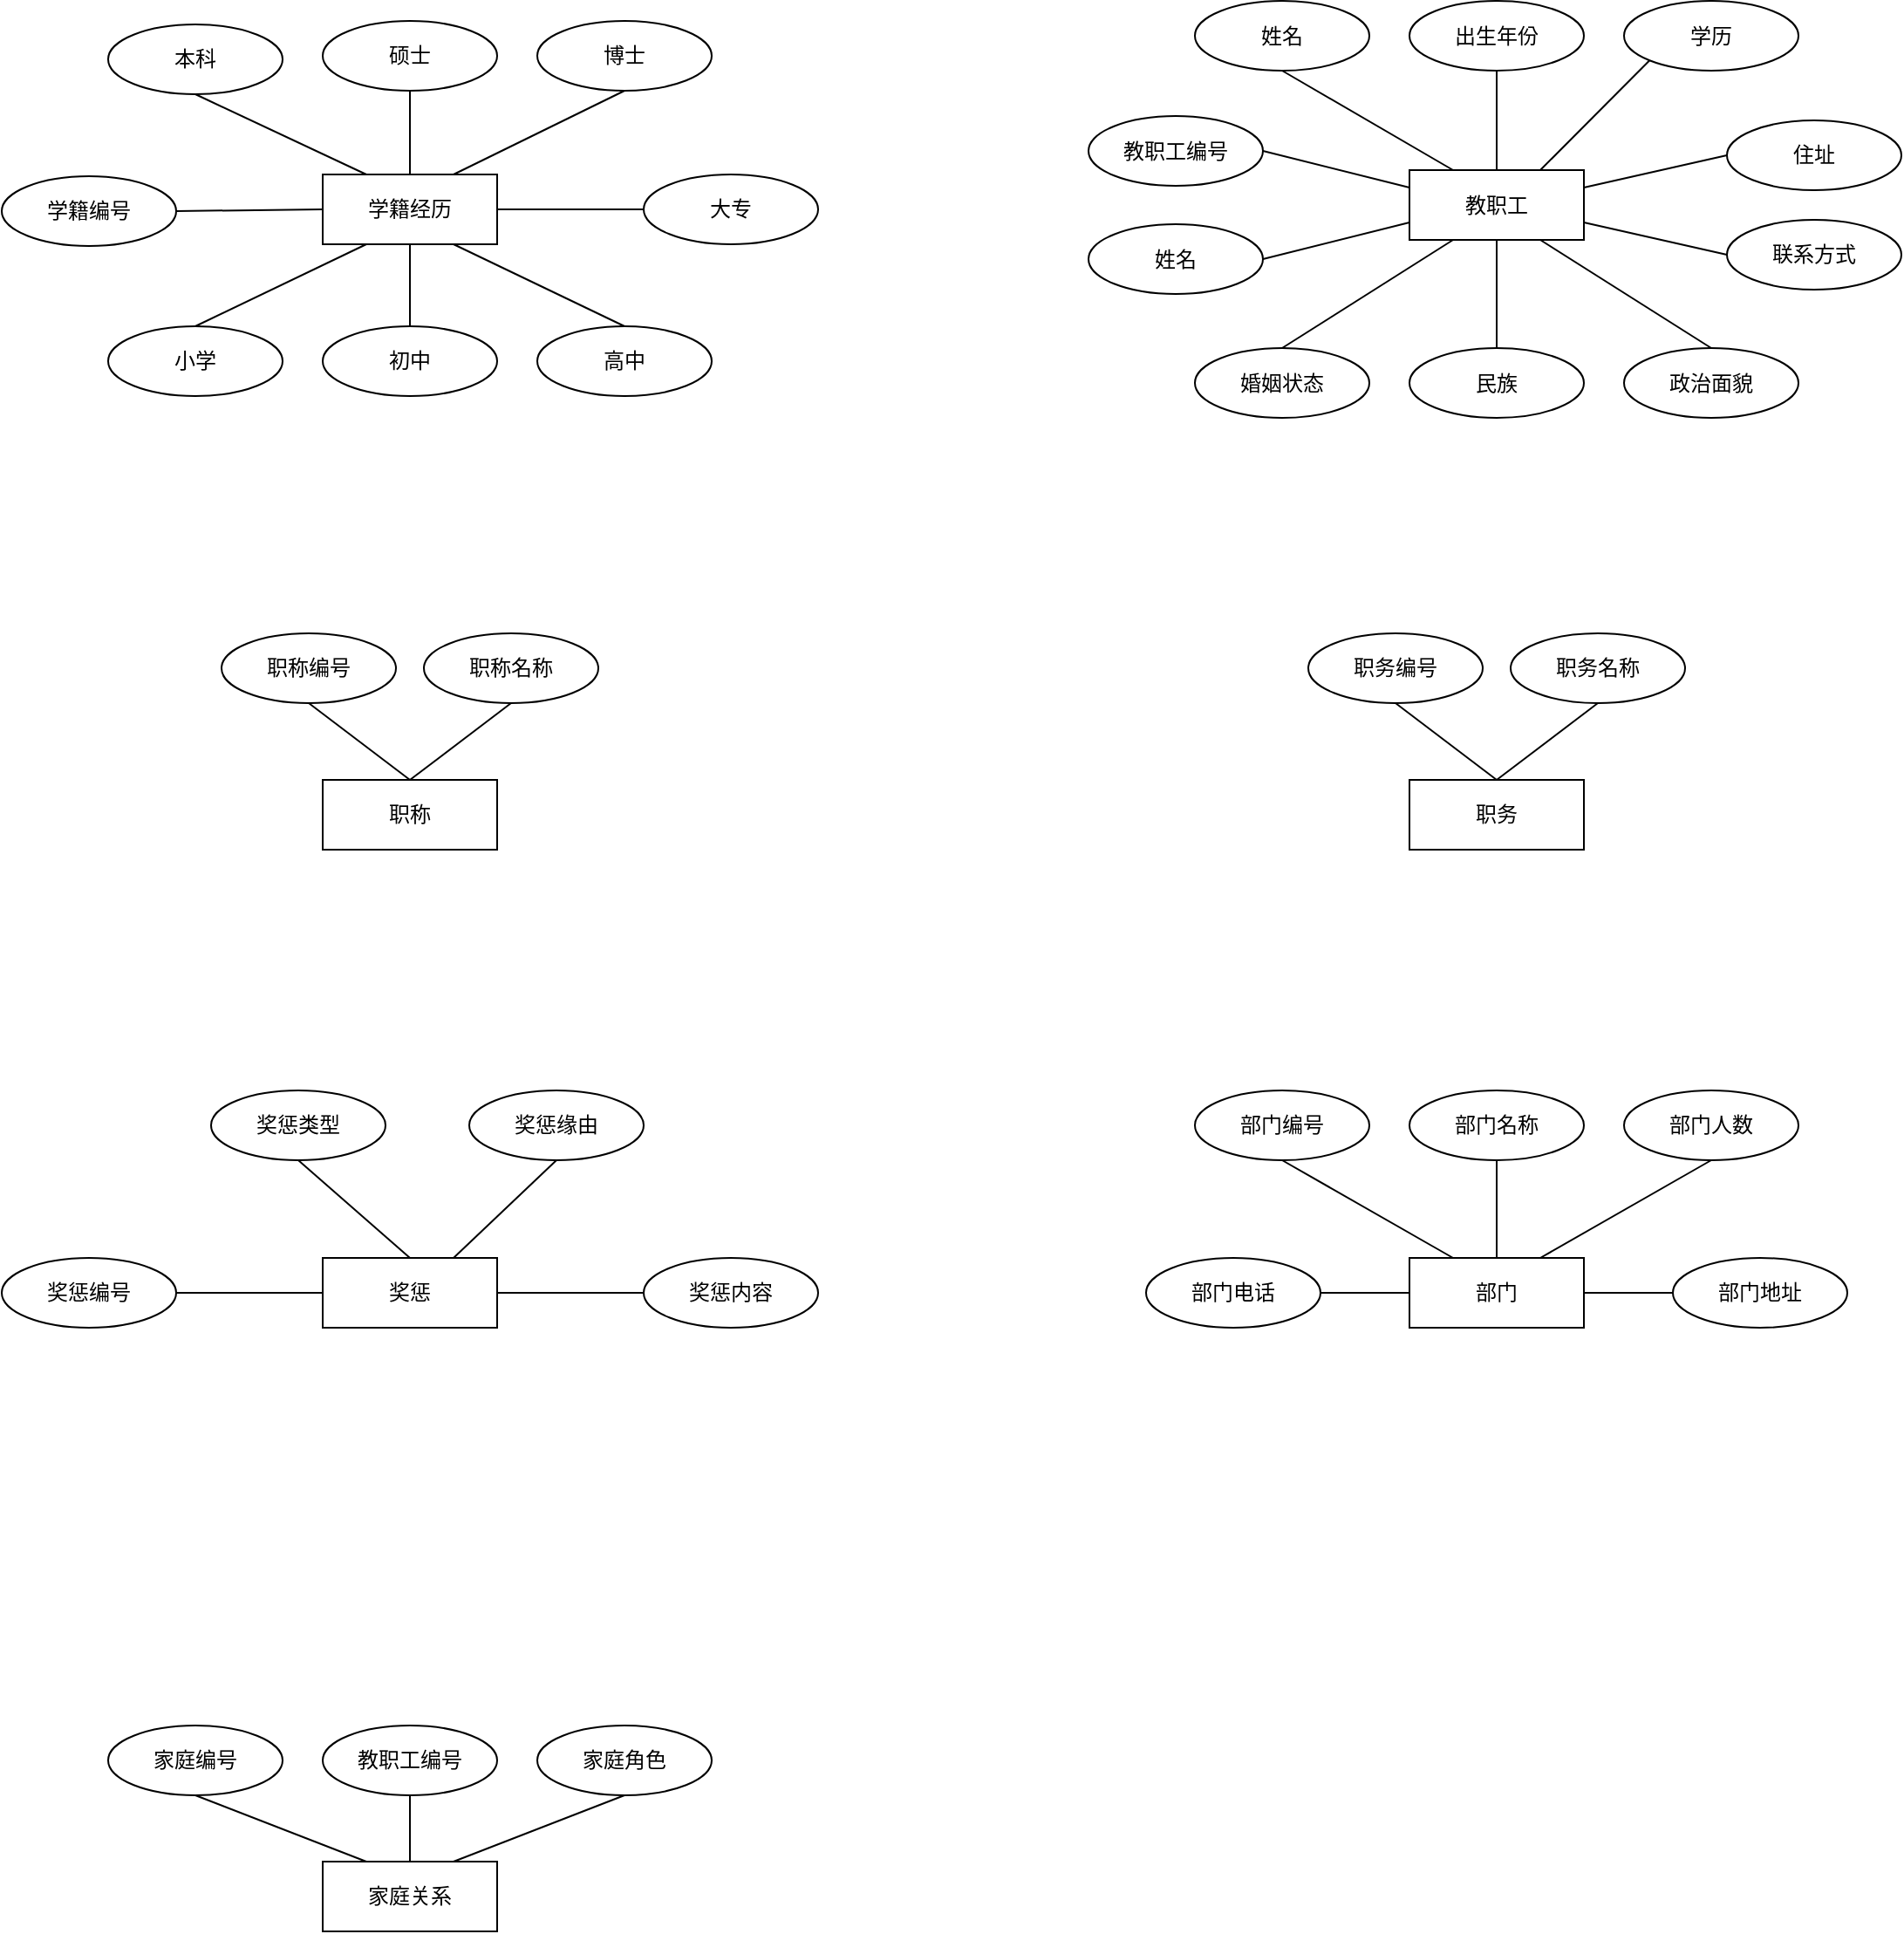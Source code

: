 <mxfile version="21.3.2" type="github" pages="3">
  <diagram name="局部ER图" id="c6545cDlOgG6l57BLXd9">
    <mxGraphModel dx="2074" dy="1119" grid="0" gridSize="10" guides="1" tooltips="1" connect="1" arrows="1" fold="1" page="0" pageScale="1" pageWidth="827" pageHeight="1169" math="1" shadow="0">
      <root>
        <mxCell id="0" />
        <mxCell id="1" parent="0" />
        <mxCell id="wR3M16szGRIk-EZS97ZV-12" style="rounded=0;orthogonalLoop=1;jettySize=auto;html=1;exitX=0.75;exitY=1;exitDx=0;exitDy=0;entryX=0.5;entryY=0;entryDx=0;entryDy=0;endArrow=none;endFill=0;" parent="1" source="wR3M16szGRIk-EZS97ZV-1" target="wR3M16szGRIk-EZS97ZV-9" edge="1">
          <mxGeometry relative="1" as="geometry" />
        </mxCell>
        <mxCell id="wR3M16szGRIk-EZS97ZV-13" style="rounded=0;orthogonalLoop=1;jettySize=auto;html=1;exitX=1;exitY=0.5;exitDx=0;exitDy=0;endArrow=none;endFill=0;entryX=0;entryY=0.5;entryDx=0;entryDy=0;" parent="1" source="wR3M16szGRIk-EZS97ZV-1" target="wR3M16szGRIk-EZS97ZV-8" edge="1">
          <mxGeometry relative="1" as="geometry" />
        </mxCell>
        <mxCell id="wR3M16szGRIk-EZS97ZV-14" style="rounded=0;orthogonalLoop=1;jettySize=auto;html=1;exitX=0.25;exitY=0;exitDx=0;exitDy=0;entryX=0.5;entryY=1;entryDx=0;entryDy=0;endArrow=none;endFill=0;" parent="1" source="wR3M16szGRIk-EZS97ZV-1" target="wR3M16szGRIk-EZS97ZV-7" edge="1">
          <mxGeometry relative="1" as="geometry" />
        </mxCell>
        <mxCell id="wR3M16szGRIk-EZS97ZV-15" style="rounded=0;orthogonalLoop=1;jettySize=auto;html=1;exitX=0.5;exitY=0;exitDx=0;exitDy=0;entryX=0.5;entryY=1;entryDx=0;entryDy=0;endArrow=none;endFill=0;" parent="1" source="wR3M16szGRIk-EZS97ZV-1" target="wR3M16szGRIk-EZS97ZV-10" edge="1">
          <mxGeometry relative="1" as="geometry" />
        </mxCell>
        <mxCell id="wR3M16szGRIk-EZS97ZV-16" style="rounded=0;orthogonalLoop=1;jettySize=auto;html=1;exitX=0.75;exitY=0;exitDx=0;exitDy=0;entryX=0.5;entryY=1;entryDx=0;entryDy=0;endArrow=none;endFill=0;" parent="1" source="wR3M16szGRIk-EZS97ZV-1" target="wR3M16szGRIk-EZS97ZV-11" edge="1">
          <mxGeometry relative="1" as="geometry" />
        </mxCell>
        <mxCell id="wR3M16szGRIk-EZS97ZV-1" value="学籍经历" style="whiteSpace=wrap;html=1;align=center;" parent="1" vertex="1">
          <mxGeometry x="260" y="170" width="100" height="40" as="geometry" />
        </mxCell>
        <mxCell id="wR3M16szGRIk-EZS97ZV-2" value="学籍编号" style="ellipse;whiteSpace=wrap;html=1;align=center;" parent="1" vertex="1">
          <mxGeometry x="76" y="171" width="100" height="40" as="geometry" />
        </mxCell>
        <mxCell id="wR3M16szGRIk-EZS97ZV-5" value="小学" style="ellipse;whiteSpace=wrap;html=1;align=center;" parent="1" vertex="1">
          <mxGeometry x="137" y="257" width="100" height="40" as="geometry" />
        </mxCell>
        <mxCell id="wR3M16szGRIk-EZS97ZV-6" value="初中" style="ellipse;whiteSpace=wrap;html=1;align=center;" parent="1" vertex="1">
          <mxGeometry x="260" y="257" width="100" height="40" as="geometry" />
        </mxCell>
        <mxCell id="wR3M16szGRIk-EZS97ZV-7" value="本科" style="ellipse;whiteSpace=wrap;html=1;align=center;" parent="1" vertex="1">
          <mxGeometry x="137" y="84" width="100" height="40" as="geometry" />
        </mxCell>
        <mxCell id="wR3M16szGRIk-EZS97ZV-8" value="大专" style="ellipse;whiteSpace=wrap;html=1;align=center;" parent="1" vertex="1">
          <mxGeometry x="444" y="170" width="100" height="40" as="geometry" />
        </mxCell>
        <mxCell id="wR3M16szGRIk-EZS97ZV-9" value="高中" style="ellipse;whiteSpace=wrap;html=1;align=center;" parent="1" vertex="1">
          <mxGeometry x="383" y="257" width="100" height="40" as="geometry" />
        </mxCell>
        <mxCell id="wR3M16szGRIk-EZS97ZV-10" value="硕士" style="ellipse;whiteSpace=wrap;html=1;align=center;" parent="1" vertex="1">
          <mxGeometry x="260" y="82" width="100" height="40" as="geometry" />
        </mxCell>
        <mxCell id="wR3M16szGRIk-EZS97ZV-11" value="博士" style="ellipse;whiteSpace=wrap;html=1;align=center;" parent="1" vertex="1">
          <mxGeometry x="383" y="82" width="100" height="40" as="geometry" />
        </mxCell>
        <mxCell id="wR3M16szGRIk-EZS97ZV-22" value="" style="endArrow=none;html=1;rounded=0;entryX=0;entryY=0.5;entryDx=0;entryDy=0;exitX=1;exitY=0.5;exitDx=0;exitDy=0;" parent="1" source="wR3M16szGRIk-EZS97ZV-2" target="wR3M16szGRIk-EZS97ZV-1" edge="1">
          <mxGeometry relative="1" as="geometry">
            <mxPoint x="60" y="230" as="sourcePoint" />
            <mxPoint x="220" y="230" as="targetPoint" />
          </mxGeometry>
        </mxCell>
        <mxCell id="wR3M16szGRIk-EZS97ZV-23" value="" style="endArrow=none;html=1;rounded=0;entryX=0.5;entryY=0;entryDx=0;entryDy=0;exitX=0.25;exitY=1;exitDx=0;exitDy=0;" parent="1" source="wR3M16szGRIk-EZS97ZV-1" target="wR3M16szGRIk-EZS97ZV-5" edge="1">
          <mxGeometry relative="1" as="geometry">
            <mxPoint x="360" y="260" as="sourcePoint" />
            <mxPoint x="580" y="200" as="targetPoint" />
          </mxGeometry>
        </mxCell>
        <mxCell id="wR3M16szGRIk-EZS97ZV-26" value="" style="endArrow=none;html=1;rounded=0;entryX=0.5;entryY=0;entryDx=0;entryDy=0;exitX=0.5;exitY=1;exitDx=0;exitDy=0;" parent="1" source="wR3M16szGRIk-EZS97ZV-1" target="wR3M16szGRIk-EZS97ZV-6" edge="1">
          <mxGeometry relative="1" as="geometry">
            <mxPoint x="390" y="240" as="sourcePoint" />
            <mxPoint x="610" y="180" as="targetPoint" />
          </mxGeometry>
        </mxCell>
        <mxCell id="wR3M16szGRIk-EZS97ZV-27" value="教职工" style="whiteSpace=wrap;html=1;align=center;" parent="1" vertex="1">
          <mxGeometry x="883" y="167.5" width="100" height="40" as="geometry" />
        </mxCell>
        <mxCell id="wR3M16szGRIk-EZS97ZV-28" value="教职工编号" style="ellipse;whiteSpace=wrap;html=1;align=center;" parent="1" vertex="1">
          <mxGeometry x="699" y="136.5" width="100" height="40" as="geometry" />
        </mxCell>
        <mxCell id="wR3M16szGRIk-EZS97ZV-29" value="姓名" style="ellipse;whiteSpace=wrap;html=1;align=center;" parent="1" vertex="1">
          <mxGeometry x="699" y="198.5" width="100" height="40" as="geometry" />
        </mxCell>
        <mxCell id="wR3M16szGRIk-EZS97ZV-30" value="出生年份" style="ellipse;whiteSpace=wrap;html=1;align=center;" parent="1" vertex="1">
          <mxGeometry x="883" y="70.5" width="100" height="40" as="geometry" />
        </mxCell>
        <mxCell id="wR3M16szGRIk-EZS97ZV-31" value="学历" style="ellipse;whiteSpace=wrap;html=1;align=center;" parent="1" vertex="1">
          <mxGeometry x="1006" y="70.5" width="100" height="40" as="geometry" />
        </mxCell>
        <mxCell id="wR3M16szGRIk-EZS97ZV-32" value="姓名" style="ellipse;whiteSpace=wrap;html=1;align=center;" parent="1" vertex="1">
          <mxGeometry x="760" y="70.5" width="100" height="40" as="geometry" />
        </mxCell>
        <mxCell id="wR3M16szGRIk-EZS97ZV-33" value="民族" style="ellipse;whiteSpace=wrap;html=1;align=center;" parent="1" vertex="1">
          <mxGeometry x="883" y="269.5" width="100" height="40" as="geometry" />
        </mxCell>
        <mxCell id="wR3M16szGRIk-EZS97ZV-34" value="婚姻状态" style="ellipse;whiteSpace=wrap;html=1;align=center;" parent="1" vertex="1">
          <mxGeometry x="760" y="269.5" width="100" height="40" as="geometry" />
        </mxCell>
        <mxCell id="wR3M16szGRIk-EZS97ZV-35" value="政治面貌" style="ellipse;whiteSpace=wrap;html=1;align=center;" parent="1" vertex="1">
          <mxGeometry x="1006" y="269.5" width="100" height="40" as="geometry" />
        </mxCell>
        <mxCell id="wR3M16szGRIk-EZS97ZV-36" value="住址" style="ellipse;whiteSpace=wrap;html=1;align=center;" parent="1" vertex="1">
          <mxGeometry x="1065" y="139" width="100" height="40" as="geometry" />
        </mxCell>
        <mxCell id="wR3M16szGRIk-EZS97ZV-37" value="联系方式" style="ellipse;whiteSpace=wrap;html=1;align=center;" parent="1" vertex="1">
          <mxGeometry x="1065" y="196" width="100" height="40" as="geometry" />
        </mxCell>
        <mxCell id="wR3M16szGRIk-EZS97ZV-44" value="" style="endArrow=none;html=1;rounded=0;exitX=1;exitY=0.5;exitDx=0;exitDy=0;entryX=0;entryY=0.75;entryDx=0;entryDy=0;" parent="1" source="wR3M16szGRIk-EZS97ZV-29" target="wR3M16szGRIk-EZS97ZV-27" edge="1">
          <mxGeometry relative="1" as="geometry">
            <mxPoint x="863" y="151" as="sourcePoint" />
            <mxPoint x="993" y="151" as="targetPoint" />
          </mxGeometry>
        </mxCell>
        <mxCell id="wR3M16szGRIk-EZS97ZV-45" value="" style="endArrow=none;html=1;rounded=0;exitX=1;exitY=0.5;exitDx=0;exitDy=0;entryX=0;entryY=0.25;entryDx=0;entryDy=0;" parent="1" source="wR3M16szGRIk-EZS97ZV-28" target="wR3M16szGRIk-EZS97ZV-27" edge="1">
          <mxGeometry relative="1" as="geometry">
            <mxPoint x="883" y="151" as="sourcePoint" />
            <mxPoint x="1013" y="151" as="targetPoint" />
          </mxGeometry>
        </mxCell>
        <mxCell id="wR3M16szGRIk-EZS97ZV-46" value="" style="endArrow=none;html=1;rounded=0;exitX=0.5;exitY=1;exitDx=0;exitDy=0;entryX=0.25;entryY=0;entryDx=0;entryDy=0;" parent="1" source="wR3M16szGRIk-EZS97ZV-32" target="wR3M16szGRIk-EZS97ZV-27" edge="1">
          <mxGeometry relative="1" as="geometry">
            <mxPoint x="1003" y="151" as="sourcePoint" />
            <mxPoint x="1133" y="151" as="targetPoint" />
          </mxGeometry>
        </mxCell>
        <mxCell id="wR3M16szGRIk-EZS97ZV-47" value="" style="endArrow=none;html=1;rounded=0;exitX=0.5;exitY=1;exitDx=0;exitDy=0;entryX=0.5;entryY=0;entryDx=0;entryDy=0;" parent="1" source="wR3M16szGRIk-EZS97ZV-30" target="wR3M16szGRIk-EZS97ZV-27" edge="1">
          <mxGeometry relative="1" as="geometry">
            <mxPoint x="983" y="151" as="sourcePoint" />
            <mxPoint x="1113" y="151" as="targetPoint" />
          </mxGeometry>
        </mxCell>
        <mxCell id="wR3M16szGRIk-EZS97ZV-48" value="" style="endArrow=none;html=1;rounded=0;exitX=0.75;exitY=0;exitDx=0;exitDy=0;entryX=0;entryY=1;entryDx=0;entryDy=0;" parent="1" source="wR3M16szGRIk-EZS97ZV-27" target="wR3M16szGRIk-EZS97ZV-31" edge="1">
          <mxGeometry relative="1" as="geometry">
            <mxPoint x="1043" y="168.5" as="sourcePoint" />
            <mxPoint x="1173" y="168.5" as="targetPoint" />
          </mxGeometry>
        </mxCell>
        <mxCell id="wR3M16szGRIk-EZS97ZV-49" value="" style="endArrow=none;html=1;rounded=0;exitX=0.5;exitY=0;exitDx=0;exitDy=0;entryX=0.25;entryY=1;entryDx=0;entryDy=0;" parent="1" source="wR3M16szGRIk-EZS97ZV-34" target="wR3M16szGRIk-EZS97ZV-27" edge="1">
          <mxGeometry relative="1" as="geometry">
            <mxPoint x="843" y="251" as="sourcePoint" />
            <mxPoint x="973" y="251" as="targetPoint" />
          </mxGeometry>
        </mxCell>
        <mxCell id="wR3M16szGRIk-EZS97ZV-50" value="" style="endArrow=none;html=1;rounded=0;exitX=0.5;exitY=0;exitDx=0;exitDy=0;entryX=0.5;entryY=1;entryDx=0;entryDy=0;" parent="1" source="wR3M16szGRIk-EZS97ZV-33" target="wR3M16szGRIk-EZS97ZV-27" edge="1">
          <mxGeometry relative="1" as="geometry">
            <mxPoint x="843" y="261.5" as="sourcePoint" />
            <mxPoint x="973" y="261.5" as="targetPoint" />
          </mxGeometry>
        </mxCell>
        <mxCell id="wR3M16szGRIk-EZS97ZV-51" value="" style="endArrow=none;html=1;rounded=0;exitX=0.5;exitY=0;exitDx=0;exitDy=0;entryX=0.75;entryY=1;entryDx=0;entryDy=0;" parent="1" source="wR3M16szGRIk-EZS97ZV-35" target="wR3M16szGRIk-EZS97ZV-27" edge="1">
          <mxGeometry relative="1" as="geometry">
            <mxPoint x="883" y="271.5" as="sourcePoint" />
            <mxPoint x="1013" y="271.5" as="targetPoint" />
          </mxGeometry>
        </mxCell>
        <mxCell id="wR3M16szGRIk-EZS97ZV-52" value="" style="endArrow=none;html=1;rounded=0;exitX=1;exitY=0.25;exitDx=0;exitDy=0;entryX=0;entryY=0.5;entryDx=0;entryDy=0;" parent="1" source="wR3M16szGRIk-EZS97ZV-27" target="wR3M16szGRIk-EZS97ZV-36" edge="1">
          <mxGeometry relative="1" as="geometry">
            <mxPoint x="963" y="361.5" as="sourcePoint" />
            <mxPoint x="1093" y="361.5" as="targetPoint" />
          </mxGeometry>
        </mxCell>
        <mxCell id="wR3M16szGRIk-EZS97ZV-53" value="" style="endArrow=none;html=1;rounded=0;exitX=1;exitY=0.75;exitDx=0;exitDy=0;entryX=0;entryY=0.5;entryDx=0;entryDy=0;" parent="1" source="wR3M16szGRIk-EZS97ZV-27" target="wR3M16szGRIk-EZS97ZV-37" edge="1">
          <mxGeometry relative="1" as="geometry">
            <mxPoint x="1038" y="181.5" as="sourcePoint" />
            <mxPoint x="1168" y="181.5" as="targetPoint" />
          </mxGeometry>
        </mxCell>
        <mxCell id="wR3M16szGRIk-EZS97ZV-54" value="职称" style="whiteSpace=wrap;html=1;align=center;" parent="1" vertex="1">
          <mxGeometry x="260" y="517" width="100" height="40" as="geometry" />
        </mxCell>
        <mxCell id="wR3M16szGRIk-EZS97ZV-55" value="职称编号" style="ellipse;whiteSpace=wrap;html=1;align=center;" parent="1" vertex="1">
          <mxGeometry x="202" y="433" width="100" height="40" as="geometry" />
        </mxCell>
        <mxCell id="wR3M16szGRIk-EZS97ZV-56" value="职称名称" style="ellipse;whiteSpace=wrap;html=1;align=center;" parent="1" vertex="1">
          <mxGeometry x="318" y="433" width="100" height="40" as="geometry" />
        </mxCell>
        <mxCell id="wR3M16szGRIk-EZS97ZV-58" value="" style="endArrow=none;html=1;rounded=0;exitX=0.5;exitY=1;exitDx=0;exitDy=0;entryX=0.5;entryY=0;entryDx=0;entryDy=0;" parent="1" source="wR3M16szGRIk-EZS97ZV-56" target="wR3M16szGRIk-EZS97ZV-54" edge="1">
          <mxGeometry relative="1" as="geometry">
            <mxPoint x="210" y="677" as="sourcePoint" />
            <mxPoint x="300" y="617" as="targetPoint" />
          </mxGeometry>
        </mxCell>
        <mxCell id="wR3M16szGRIk-EZS97ZV-75" value="部门编号" style="ellipse;whiteSpace=wrap;html=1;align=center;" parent="1" vertex="1">
          <mxGeometry x="760" y="695" width="100" height="40" as="geometry" />
        </mxCell>
        <mxCell id="wR3M16szGRIk-EZS97ZV-76" value="部门名称" style="ellipse;whiteSpace=wrap;html=1;align=center;" parent="1" vertex="1">
          <mxGeometry x="883" y="695" width="100" height="40" as="geometry" />
        </mxCell>
        <mxCell id="wR3M16szGRIk-EZS97ZV-77" value="部门人数" style="ellipse;whiteSpace=wrap;html=1;align=center;" parent="1" vertex="1">
          <mxGeometry x="1006" y="695" width="100" height="40" as="geometry" />
        </mxCell>
        <mxCell id="wR3M16szGRIk-EZS97ZV-78" value="部门电话" style="ellipse;whiteSpace=wrap;html=1;align=center;" parent="1" vertex="1">
          <mxGeometry x="732" y="791" width="100" height="40" as="geometry" />
        </mxCell>
        <mxCell id="wR3M16szGRIk-EZS97ZV-79" value="部门地址" style="ellipse;whiteSpace=wrap;html=1;align=center;" parent="1" vertex="1">
          <mxGeometry x="1034" y="791" width="100" height="40" as="geometry" />
        </mxCell>
        <mxCell id="wR3M16szGRIk-EZS97ZV-91" value="奖惩" style="whiteSpace=wrap;html=1;align=center;" parent="1" vertex="1">
          <mxGeometry x="260" y="791" width="100" height="40" as="geometry" />
        </mxCell>
        <mxCell id="wR3M16szGRIk-EZS97ZV-93" value="奖惩编号" style="ellipse;whiteSpace=wrap;html=1;align=center;" parent="1" vertex="1">
          <mxGeometry x="76" y="791" width="100" height="40" as="geometry" />
        </mxCell>
        <mxCell id="wR3M16szGRIk-EZS97ZV-94" value="奖惩缘由" style="ellipse;whiteSpace=wrap;html=1;align=center;" parent="1" vertex="1">
          <mxGeometry x="344" y="695" width="100" height="40" as="geometry" />
        </mxCell>
        <mxCell id="wR3M16szGRIk-EZS97ZV-97" value="奖惩内容" style="ellipse;whiteSpace=wrap;html=1;align=center;" parent="1" vertex="1">
          <mxGeometry x="444" y="791" width="100" height="40" as="geometry" />
        </mxCell>
        <mxCell id="wR3M16szGRIk-EZS97ZV-99" value="" style="endArrow=none;html=1;rounded=0;exitX=0;exitY=0.5;exitDx=0;exitDy=0;entryX=1;entryY=0.5;entryDx=0;entryDy=0;" parent="1" source="wR3M16szGRIk-EZS97ZV-91" target="wR3M16szGRIk-EZS97ZV-93" edge="1">
          <mxGeometry relative="1" as="geometry">
            <mxPoint x="320" y="741" as="sourcePoint" />
            <mxPoint x="320" y="681" as="targetPoint" />
          </mxGeometry>
        </mxCell>
        <mxCell id="wR3M16szGRIk-EZS97ZV-100" value="" style="endArrow=none;html=1;rounded=0;exitX=0.75;exitY=0;exitDx=0;exitDy=0;entryX=0.5;entryY=1;entryDx=0;entryDy=0;" parent="1" source="wR3M16szGRIk-EZS97ZV-91" target="wR3M16szGRIk-EZS97ZV-94" edge="1">
          <mxGeometry relative="1" as="geometry">
            <mxPoint x="315" y="941" as="sourcePoint" />
            <mxPoint x="385" y="841" as="targetPoint" />
          </mxGeometry>
        </mxCell>
        <mxCell id="wR3M16szGRIk-EZS97ZV-102" value="" style="endArrow=none;html=1;rounded=0;exitX=1;exitY=0.5;exitDx=0;exitDy=0;entryX=0;entryY=0.5;entryDx=0;entryDy=0;" parent="1" source="wR3M16szGRIk-EZS97ZV-91" target="wR3M16szGRIk-EZS97ZV-97" edge="1">
          <mxGeometry relative="1" as="geometry">
            <mxPoint x="330" y="971" as="sourcePoint" />
            <mxPoint x="400" y="871" as="targetPoint" />
          </mxGeometry>
        </mxCell>
        <mxCell id="cXql9sk5BHd2LX_pI7Hl-1" value="" style="endArrow=none;html=1;rounded=0;exitX=0.5;exitY=0;exitDx=0;exitDy=0;entryX=0.5;entryY=1;entryDx=0;entryDy=0;" parent="1" source="wR3M16szGRIk-EZS97ZV-54" target="wR3M16szGRIk-EZS97ZV-55" edge="1">
          <mxGeometry relative="1" as="geometry">
            <mxPoint x="408" y="657" as="sourcePoint" />
            <mxPoint x="568" y="657" as="targetPoint" />
          </mxGeometry>
        </mxCell>
        <mxCell id="cXql9sk5BHd2LX_pI7Hl-2" value="职务" style="whiteSpace=wrap;html=1;align=center;" parent="1" vertex="1">
          <mxGeometry x="883" y="517" width="100" height="40" as="geometry" />
        </mxCell>
        <mxCell id="cXql9sk5BHd2LX_pI7Hl-3" value="职务编号" style="ellipse;whiteSpace=wrap;html=1;align=center;" parent="1" vertex="1">
          <mxGeometry x="825" y="433" width="100" height="40" as="geometry" />
        </mxCell>
        <mxCell id="cXql9sk5BHd2LX_pI7Hl-4" value="职务名称" style="ellipse;whiteSpace=wrap;html=1;align=center;" parent="1" vertex="1">
          <mxGeometry x="941" y="433" width="100" height="40" as="geometry" />
        </mxCell>
        <mxCell id="cXql9sk5BHd2LX_pI7Hl-5" value="" style="endArrow=none;html=1;rounded=0;exitX=0.5;exitY=1;exitDx=0;exitDy=0;entryX=0.5;entryY=0;entryDx=0;entryDy=0;" parent="1" source="cXql9sk5BHd2LX_pI7Hl-4" target="cXql9sk5BHd2LX_pI7Hl-2" edge="1">
          <mxGeometry relative="1" as="geometry">
            <mxPoint x="833" y="677" as="sourcePoint" />
            <mxPoint x="923" y="617" as="targetPoint" />
          </mxGeometry>
        </mxCell>
        <mxCell id="cXql9sk5BHd2LX_pI7Hl-6" value="" style="endArrow=none;html=1;rounded=0;exitX=0.5;exitY=0;exitDx=0;exitDy=0;entryX=0.5;entryY=1;entryDx=0;entryDy=0;" parent="1" source="cXql9sk5BHd2LX_pI7Hl-2" target="cXql9sk5BHd2LX_pI7Hl-3" edge="1">
          <mxGeometry relative="1" as="geometry">
            <mxPoint x="1031" y="657" as="sourcePoint" />
            <mxPoint x="1191" y="657" as="targetPoint" />
          </mxGeometry>
        </mxCell>
        <mxCell id="cXql9sk5BHd2LX_pI7Hl-7" value="部门" style="whiteSpace=wrap;html=1;align=center;" parent="1" vertex="1">
          <mxGeometry x="883" y="791" width="100" height="40" as="geometry" />
        </mxCell>
        <mxCell id="cXql9sk5BHd2LX_pI7Hl-8" value="" style="endArrow=none;html=1;rounded=0;exitX=0.5;exitY=1;exitDx=0;exitDy=0;entryX=0.25;entryY=0;entryDx=0;entryDy=0;" parent="1" source="wR3M16szGRIk-EZS97ZV-75" target="cXql9sk5BHd2LX_pI7Hl-7" edge="1">
          <mxGeometry relative="1" as="geometry">
            <mxPoint x="735" y="882" as="sourcePoint" />
            <mxPoint x="895" y="882" as="targetPoint" />
          </mxGeometry>
        </mxCell>
        <mxCell id="cXql9sk5BHd2LX_pI7Hl-9" value="" style="endArrow=none;html=1;rounded=0;exitX=0.5;exitY=1;exitDx=0;exitDy=0;entryX=0.5;entryY=0;entryDx=0;entryDy=0;" parent="1" source="wR3M16szGRIk-EZS97ZV-76" target="cXql9sk5BHd2LX_pI7Hl-7" edge="1">
          <mxGeometry relative="1" as="geometry">
            <mxPoint x="1041" y="775" as="sourcePoint" />
            <mxPoint x="1201" y="775" as="targetPoint" />
          </mxGeometry>
        </mxCell>
        <mxCell id="cXql9sk5BHd2LX_pI7Hl-10" value="" style="endArrow=none;html=1;rounded=0;exitX=0.5;exitY=1;exitDx=0;exitDy=0;entryX=0.75;entryY=0;entryDx=0;entryDy=0;" parent="1" source="wR3M16szGRIk-EZS97ZV-77" target="cXql9sk5BHd2LX_pI7Hl-7" edge="1">
          <mxGeometry relative="1" as="geometry">
            <mxPoint x="1086" y="793" as="sourcePoint" />
            <mxPoint x="1246" y="793" as="targetPoint" />
          </mxGeometry>
        </mxCell>
        <mxCell id="cXql9sk5BHd2LX_pI7Hl-11" value="" style="endArrow=none;html=1;rounded=0;exitX=1;exitY=0.5;exitDx=0;exitDy=0;entryX=0;entryY=0.5;entryDx=0;entryDy=0;" parent="1" source="wR3M16szGRIk-EZS97ZV-78" target="cXql9sk5BHd2LX_pI7Hl-7" edge="1">
          <mxGeometry relative="1" as="geometry">
            <mxPoint x="875" y="899" as="sourcePoint" />
            <mxPoint x="1035" y="899" as="targetPoint" />
          </mxGeometry>
        </mxCell>
        <mxCell id="cXql9sk5BHd2LX_pI7Hl-12" value="" style="endArrow=none;html=1;rounded=0;exitX=1;exitY=0.5;exitDx=0;exitDy=0;entryX=0;entryY=0.5;entryDx=0;entryDy=0;" parent="1" source="cXql9sk5BHd2LX_pI7Hl-7" target="wR3M16szGRIk-EZS97ZV-79" edge="1">
          <mxGeometry relative="1" as="geometry">
            <mxPoint x="993" y="909" as="sourcePoint" />
            <mxPoint x="1153" y="909" as="targetPoint" />
          </mxGeometry>
        </mxCell>
        <mxCell id="YHgyafti-iYb4S2aDyir-1" value="家庭关系" style="whiteSpace=wrap;html=1;align=center;" parent="1" vertex="1">
          <mxGeometry x="260" y="1137" width="100" height="40" as="geometry" />
        </mxCell>
        <mxCell id="YHgyafti-iYb4S2aDyir-2" value="家庭编号" style="ellipse;whiteSpace=wrap;html=1;align=center;" parent="1" vertex="1">
          <mxGeometry x="137" y="1059" width="100" height="40" as="geometry" />
        </mxCell>
        <mxCell id="YHgyafti-iYb4S2aDyir-3" value="教职工编号" style="ellipse;whiteSpace=wrap;html=1;align=center;" parent="1" vertex="1">
          <mxGeometry x="260" y="1059" width="100" height="40" as="geometry" />
        </mxCell>
        <mxCell id="YHgyafti-iYb4S2aDyir-4" value="家庭角色" style="ellipse;whiteSpace=wrap;html=1;align=center;" parent="1" vertex="1">
          <mxGeometry x="383" y="1059" width="100" height="40" as="geometry" />
        </mxCell>
        <mxCell id="YHgyafti-iYb4S2aDyir-9" value="" style="endArrow=none;html=1;rounded=0;fontSize=12;startSize=8;endSize=8;curved=1;entryX=0.5;entryY=1;entryDx=0;entryDy=0;exitX=0.25;exitY=0;exitDx=0;exitDy=0;" parent="1" source="YHgyafti-iYb4S2aDyir-1" target="YHgyafti-iYb4S2aDyir-2" edge="1">
          <mxGeometry relative="1" as="geometry">
            <mxPoint x="12" y="1174" as="sourcePoint" />
            <mxPoint x="172" y="1174" as="targetPoint" />
          </mxGeometry>
        </mxCell>
        <mxCell id="YHgyafti-iYb4S2aDyir-10" value="" style="endArrow=none;html=1;rounded=0;fontSize=12;startSize=8;endSize=8;curved=1;entryX=0.5;entryY=1;entryDx=0;entryDy=0;exitX=0.5;exitY=0;exitDx=0;exitDy=0;" parent="1" source="YHgyafti-iYb4S2aDyir-1" target="YHgyafti-iYb4S2aDyir-3" edge="1">
          <mxGeometry relative="1" as="geometry">
            <mxPoint x="476" y="1153" as="sourcePoint" />
            <mxPoint x="353" y="1115" as="targetPoint" />
          </mxGeometry>
        </mxCell>
        <mxCell id="YHgyafti-iYb4S2aDyir-11" value="" style="endArrow=none;html=1;rounded=0;fontSize=12;startSize=8;endSize=8;curved=1;entryX=0.5;entryY=1;entryDx=0;entryDy=0;exitX=0.75;exitY=0;exitDx=0;exitDy=0;" parent="1" source="YHgyafti-iYb4S2aDyir-1" target="YHgyafti-iYb4S2aDyir-4" edge="1">
          <mxGeometry relative="1" as="geometry">
            <mxPoint x="511" y="1166" as="sourcePoint" />
            <mxPoint x="388" y="1128" as="targetPoint" />
          </mxGeometry>
        </mxCell>
        <mxCell id="BrgDwG8IET9F0OOQWWlq-1" value="奖惩类型" style="ellipse;whiteSpace=wrap;html=1;align=center;" vertex="1" parent="1">
          <mxGeometry x="196" y="695" width="100" height="40" as="geometry" />
        </mxCell>
        <mxCell id="BrgDwG8IET9F0OOQWWlq-4" value="" style="endArrow=none;html=1;rounded=0;fontSize=12;startSize=8;endSize=8;curved=1;entryX=0.5;entryY=1;entryDx=0;entryDy=0;exitX=0.5;exitY=0;exitDx=0;exitDy=0;" edge="1" parent="1" source="wR3M16szGRIk-EZS97ZV-91" target="BrgDwG8IET9F0OOQWWlq-1">
          <mxGeometry width="50" height="50" relative="1" as="geometry">
            <mxPoint x="564" y="681" as="sourcePoint" />
            <mxPoint x="614" y="631" as="targetPoint" />
          </mxGeometry>
        </mxCell>
      </root>
    </mxGraphModel>
  </diagram>
  <diagram id="ccsNqEEvVaxmKKTKnpdy" name="顶层数据流图">
    <mxGraphModel dx="2474" dy="1119" grid="0" gridSize="10" guides="1" tooltips="1" connect="1" arrows="1" fold="1" page="0" pageScale="1" pageWidth="827" pageHeight="1169" math="0" shadow="0">
      <root>
        <mxCell id="0" />
        <mxCell id="1" parent="0" />
        <mxCell id="CO7tzx1k-D9LlaG9tX8z-3" style="edgeStyle=none;curved=1;rounded=0;orthogonalLoop=1;jettySize=auto;html=1;exitX=1;exitY=0.25;exitDx=0;exitDy=0;fontSize=12;startSize=8;endSize=8;entryX=-0.016;entryY=0.4;entryDx=0;entryDy=0;entryPerimeter=0;" parent="1" source="CO7tzx1k-D9LlaG9tX8z-1" target="CO7tzx1k-D9LlaG9tX8z-2" edge="1">
          <mxGeometry relative="1" as="geometry">
            <mxPoint x="72" y="174" as="targetPoint" />
          </mxGeometry>
        </mxCell>
        <mxCell id="CO7tzx1k-D9LlaG9tX8z-4" style="edgeStyle=none;curved=1;rounded=0;orthogonalLoop=1;jettySize=auto;html=1;exitX=1;exitY=0.75;exitDx=0;exitDy=0;entryX=-0.016;entryY=0.6;entryDx=0;entryDy=0;entryPerimeter=0;fontSize=12;startSize=8;endSize=8;endArrow=none;endFill=0;startArrow=classic;startFill=1;" parent="1" source="CO7tzx1k-D9LlaG9tX8z-1" target="CO7tzx1k-D9LlaG9tX8z-2" edge="1">
          <mxGeometry relative="1" as="geometry" />
        </mxCell>
        <mxCell id="CO7tzx1k-D9LlaG9tX8z-1" value="管理员" style="html=1;dashed=0;whiteSpace=wrap;fontSize=16;" parent="1" vertex="1">
          <mxGeometry x="-208" y="161" width="100" height="50" as="geometry" />
        </mxCell>
        <mxCell id="CO7tzx1k-D9LlaG9tX8z-2" value="学校人力资源&lt;br&gt;管理系统" style="shape=ellipse;html=1;dashed=0;whiteSpace=wrap;aspect=fixed;perimeter=ellipsePerimeter;fontSize=16;" parent="1" vertex="1">
          <mxGeometry x="63" y="123.5" width="125" height="125" as="geometry" />
        </mxCell>
        <mxCell id="CO7tzx1k-D9LlaG9tX8z-5" value="请求操作" style="text;html=1;align=center;verticalAlign=middle;resizable=0;points=[];autosize=1;strokeColor=none;fillColor=none;fontSize=16;" parent="1" vertex="1">
          <mxGeometry x="-70" y="144" width="82" height="31" as="geometry" />
        </mxCell>
        <mxCell id="CO7tzx1k-D9LlaG9tX8z-6" value="请求响应" style="text;html=1;align=center;verticalAlign=middle;resizable=0;points=[];autosize=1;strokeColor=none;fillColor=none;fontSize=16;" parent="1" vertex="1">
          <mxGeometry x="-70" y="194" width="82" height="31" as="geometry" />
        </mxCell>
      </root>
    </mxGraphModel>
  </diagram>
  <diagram id="lzc8tCjo1ltVOPs_cTiZ" name="中层数据流图">
    <mxGraphModel dx="2059" dy="895" grid="0" gridSize="10" guides="1" tooltips="1" connect="1" arrows="1" fold="1" page="0" pageScale="1" pageWidth="827" pageHeight="1169" background="none" math="0" shadow="0">
      <root>
        <mxCell id="0" />
        <mxCell id="1" parent="0" />
        <mxCell id="4cg-yMZASIT0EC4H4Mf3-1" value="&lt;font style=&quot;font-size: 12px;&quot;&gt;1&lt;br&gt;登录&lt;/font&gt;" style="shape=ellipse;html=1;dashed=0;whiteSpace=wrap;aspect=fixed;perimeter=ellipsePerimeter;fontSize=16;" parent="1" vertex="1">
          <mxGeometry y="320" width="80" height="80" as="geometry" />
        </mxCell>
        <mxCell id="SistrwYsHnkyrt9ZVSSs-1" value="" style="endArrow=classic;html=1;rounded=0;entryX=0;entryY=0.5;entryDx=0;entryDy=0;exitX=-0.043;exitY=1.008;exitDx=0;exitDy=0;exitPerimeter=0;" edge="1" parent="1" source="SistrwYsHnkyrt9ZVSSs-2" target="4cg-yMZASIT0EC4H4Mf3-1">
          <mxGeometry width="50" height="50" relative="1" as="geometry">
            <mxPoint x="-223" y="360" as="sourcePoint" />
            <mxPoint x="-170" y="322" as="targetPoint" />
          </mxGeometry>
        </mxCell>
        <mxCell id="SistrwYsHnkyrt9ZVSSs-2" value="登录请求" style="text;html=1;align=center;verticalAlign=middle;resizable=0;points=[];autosize=1;strokeColor=none;fillColor=none;" vertex="1" parent="1">
          <mxGeometry x="-184" y="285" width="70" height="30" as="geometry" />
        </mxCell>
        <mxCell id="SistrwYsHnkyrt9ZVSSs-3" value="&lt;font style=&quot;font-size: 12px;&quot;&gt;6&lt;br&gt;职务信息管理&lt;/font&gt;" style="shape=ellipse;html=1;dashed=0;whiteSpace=wrap;aspect=fixed;perimeter=ellipsePerimeter;fontSize=16;" vertex="1" parent="1">
          <mxGeometry x="160" y="440" width="80" height="80" as="geometry" />
        </mxCell>
        <mxCell id="SistrwYsHnkyrt9ZVSSs-4" value="&lt;font style=&quot;font-size: 12px;&quot;&gt;7&lt;br&gt;奖惩信息管理&lt;/font&gt;" style="shape=ellipse;html=1;dashed=0;whiteSpace=wrap;aspect=fixed;perimeter=ellipsePerimeter;fontSize=16;" vertex="1" parent="1">
          <mxGeometry y="520" width="80" height="80" as="geometry" />
        </mxCell>
        <mxCell id="SistrwYsHnkyrt9ZVSSs-5" value="&lt;font style=&quot;font-size: 12px;&quot;&gt;8&lt;br&gt;家庭信息管理&lt;/font&gt;" style="shape=ellipse;html=1;dashed=0;whiteSpace=wrap;aspect=fixed;perimeter=ellipsePerimeter;fontSize=16;" vertex="1" parent="1">
          <mxGeometry x="-160" y="440" width="80" height="80" as="geometry" />
        </mxCell>
        <mxCell id="SistrwYsHnkyrt9ZVSSs-6" value="&lt;font style=&quot;font-size: 12px;&quot;&gt;2&lt;br&gt;教职工信息管理&lt;/font&gt;" style="shape=ellipse;html=1;dashed=0;whiteSpace=wrap;aspect=fixed;perimeter=ellipsePerimeter;fontSize=16;" vertex="1" parent="1">
          <mxGeometry x="-160" y="200" width="80" height="80" as="geometry" />
        </mxCell>
        <mxCell id="SistrwYsHnkyrt9ZVSSs-7" value="&lt;font style=&quot;font-size: 12px;&quot;&gt;3&lt;br&gt;学籍经历管理&lt;/font&gt;" style="shape=ellipse;html=1;dashed=0;whiteSpace=wrap;aspect=fixed;perimeter=ellipsePerimeter;fontSize=16;" vertex="1" parent="1">
          <mxGeometry y="120" width="80" height="80" as="geometry" />
        </mxCell>
        <mxCell id="SistrwYsHnkyrt9ZVSSs-8" value="4&lt;br&gt;部门信息管理" style="shape=ellipse;html=1;dashed=0;whiteSpace=wrap;aspect=fixed;perimeter=ellipsePerimeter;fontSize=16;" vertex="1" parent="1">
          <mxGeometry x="160" y="200" width="80" height="80" as="geometry" />
        </mxCell>
        <mxCell id="SistrwYsHnkyrt9ZVSSs-9" value="&lt;font style=&quot;font-size: 12px;&quot;&gt;5&lt;br&gt;职称信息管理&lt;/font&gt;" style="shape=ellipse;html=1;dashed=0;whiteSpace=wrap;aspect=fixed;perimeter=ellipsePerimeter;fontSize=16;" vertex="1" parent="1">
          <mxGeometry x="240" y="320" width="80" height="80" as="geometry" />
        </mxCell>
        <mxCell id="SistrwYsHnkyrt9ZVSSs-13" value="" style="endArrow=classic;html=1;rounded=0;exitX=0.223;exitY=0.076;exitDx=0;exitDy=0;exitPerimeter=0;entryX=0.921;entryY=0.774;entryDx=0;entryDy=0;entryPerimeter=0;" edge="1" parent="1" source="4cg-yMZASIT0EC4H4Mf3-1" target="SistrwYsHnkyrt9ZVSSs-6">
          <mxGeometry width="50" height="50" relative="1" as="geometry">
            <mxPoint y="300" as="sourcePoint" />
            <mxPoint x="50" y="250" as="targetPoint" />
          </mxGeometry>
        </mxCell>
        <mxCell id="SistrwYsHnkyrt9ZVSSs-14" value="" style="endArrow=classic;html=1;rounded=0;exitX=0.827;exitY=0.951;exitDx=0;exitDy=0;exitPerimeter=0;entryX=0.1;entryY=0.228;entryDx=0;entryDy=0;entryPerimeter=0;" edge="1" parent="1" source="SistrwYsHnkyrt9ZVSSs-6" target="4cg-yMZASIT0EC4H4Mf3-1">
          <mxGeometry width="50" height="50" relative="1" as="geometry">
            <mxPoint x="-13" y="379.5" as="sourcePoint" />
            <mxPoint x="-120" y="310.5" as="targetPoint" />
          </mxGeometry>
        </mxCell>
        <mxCell id="SistrwYsHnkyrt9ZVSSs-15" value="" style="endArrow=classic;html=1;rounded=0;exitX=0.397;exitY=0.975;exitDx=0;exitDy=0;exitPerimeter=0;entryX=0.391;entryY=0.013;entryDx=0;entryDy=0;entryPerimeter=0;" edge="1" parent="1" source="SistrwYsHnkyrt9ZVSSs-7" target="4cg-yMZASIT0EC4H4Mf3-1">
          <mxGeometry width="50" height="50" relative="1" as="geometry">
            <mxPoint x="167" y="309" as="sourcePoint" />
            <mxPoint x="29" y="320" as="targetPoint" />
          </mxGeometry>
        </mxCell>
        <mxCell id="SistrwYsHnkyrt9ZVSSs-16" value="" style="endArrow=classic;html=1;rounded=0;exitX=0.603;exitY=0.006;exitDx=0;exitDy=0;exitPerimeter=0;entryX=0.603;entryY=0.994;entryDx=0;entryDy=0;entryPerimeter=0;" edge="1" parent="1" source="4cg-yMZASIT0EC4H4Mf3-1" target="SistrwYsHnkyrt9ZVSSs-7">
          <mxGeometry width="50" height="50" relative="1" as="geometry">
            <mxPoint x="167" y="320" as="sourcePoint" />
            <mxPoint x="60" y="251" as="targetPoint" />
          </mxGeometry>
        </mxCell>
        <mxCell id="SistrwYsHnkyrt9ZVSSs-17" value="" style="endArrow=classic;html=1;rounded=0;exitX=0.079;exitY=0.769;exitDx=0;exitDy=0;exitPerimeter=0;entryX=0.808;entryY=0.096;entryDx=0;entryDy=0;entryPerimeter=0;" edge="1" parent="1" source="SistrwYsHnkyrt9ZVSSs-8" target="4cg-yMZASIT0EC4H4Mf3-1">
          <mxGeometry width="50" height="50" relative="1" as="geometry">
            <mxPoint x="197" y="400" as="sourcePoint" />
            <mxPoint x="90" y="331" as="targetPoint" />
          </mxGeometry>
        </mxCell>
        <mxCell id="SistrwYsHnkyrt9ZVSSs-18" value="" style="endArrow=classic;html=1;rounded=0;exitX=0.947;exitY=0.256;exitDx=0;exitDy=0;exitPerimeter=0;entryX=0.218;entryY=0.936;entryDx=0;entryDy=0;entryPerimeter=0;" edge="1" parent="1" source="4cg-yMZASIT0EC4H4Mf3-1" target="SistrwYsHnkyrt9ZVSSs-8">
          <mxGeometry width="50" height="50" relative="1" as="geometry">
            <mxPoint x="227" y="389" as="sourcePoint" />
            <mxPoint x="120" y="320" as="targetPoint" />
          </mxGeometry>
        </mxCell>
        <mxCell id="SistrwYsHnkyrt9ZVSSs-19" value="" style="endArrow=classic;html=1;rounded=0;entryX=1.009;entryY=0.378;entryDx=0;entryDy=0;entryPerimeter=0;exitX=0;exitY=0.387;exitDx=0;exitDy=0;exitPerimeter=0;" edge="1" parent="1" source="SistrwYsHnkyrt9ZVSSs-9" target="4cg-yMZASIT0EC4H4Mf3-1">
          <mxGeometry width="50" height="50" relative="1" as="geometry">
            <mxPoint x="230" y="350" as="sourcePoint" />
            <mxPoint x="133" y="370" as="targetPoint" />
          </mxGeometry>
        </mxCell>
        <mxCell id="SistrwYsHnkyrt9ZVSSs-20" value="" style="endArrow=classic;html=1;rounded=0;exitX=1.009;exitY=0.619;exitDx=0;exitDy=0;exitPerimeter=0;entryX=-0.009;entryY=0.619;entryDx=0;entryDy=0;entryPerimeter=0;" edge="1" parent="1" source="4cg-yMZASIT0EC4H4Mf3-1" target="SistrwYsHnkyrt9ZVSSs-9">
          <mxGeometry width="50" height="50" relative="1" as="geometry">
            <mxPoint x="197" y="440" as="sourcePoint" />
            <mxPoint x="90" y="371" as="targetPoint" />
          </mxGeometry>
        </mxCell>
        <mxCell id="SistrwYsHnkyrt9ZVSSs-21" value="" style="endArrow=classic;html=1;rounded=0;exitX=0.233;exitY=0.059;exitDx=0;exitDy=0;exitPerimeter=0;entryX=0.922;entryY=0.749;entryDx=0;entryDy=0;entryPerimeter=0;" edge="1" parent="1" source="SistrwYsHnkyrt9ZVSSs-3" target="4cg-yMZASIT0EC4H4Mf3-1">
          <mxGeometry width="50" height="50" relative="1" as="geometry">
            <mxPoint x="168.5" y="509" as="sourcePoint" />
            <mxPoint x="61.5" y="440" as="targetPoint" />
          </mxGeometry>
        </mxCell>
        <mxCell id="SistrwYsHnkyrt9ZVSSs-22" value="" style="endArrow=classic;html=1;rounded=0;exitX=0.802;exitY=0.938;exitDx=0;exitDy=0;exitPerimeter=0;entryX=0.078;entryY=0.223;entryDx=0;entryDy=0;entryPerimeter=0;" edge="1" parent="1" source="4cg-yMZASIT0EC4H4Mf3-1" target="SistrwYsHnkyrt9ZVSSs-3">
          <mxGeometry width="50" height="50" relative="1" as="geometry">
            <mxPoint x="160" y="489" as="sourcePoint" />
            <mxPoint x="53" y="420" as="targetPoint" />
          </mxGeometry>
        </mxCell>
        <mxCell id="SistrwYsHnkyrt9ZVSSs-23" value="" style="endArrow=classic;html=1;rounded=0;exitX=0.621;exitY=0.016;exitDx=0;exitDy=0;exitPerimeter=0;entryX=0.612;entryY=0.981;entryDx=0;entryDy=0;entryPerimeter=0;" edge="1" parent="1" source="SistrwYsHnkyrt9ZVSSs-4" target="4cg-yMZASIT0EC4H4Mf3-1">
          <mxGeometry width="50" height="50" relative="1" as="geometry">
            <mxPoint x="73.5" y="489" as="sourcePoint" />
            <mxPoint x="-33.5" y="420" as="targetPoint" />
          </mxGeometry>
        </mxCell>
        <mxCell id="SistrwYsHnkyrt9ZVSSs-24" value="" style="endArrow=classic;html=1;rounded=0;exitX=0.371;exitY=0.973;exitDx=0;exitDy=0;exitPerimeter=0;entryX=0.371;entryY=0.016;entryDx=0;entryDy=0;entryPerimeter=0;" edge="1" parent="1" source="4cg-yMZASIT0EC4H4Mf3-1" target="SistrwYsHnkyrt9ZVSSs-4">
          <mxGeometry width="50" height="50" relative="1" as="geometry">
            <mxPoint x="47" y="489" as="sourcePoint" />
            <mxPoint x="-60" y="420" as="targetPoint" />
          </mxGeometry>
        </mxCell>
        <mxCell id="SistrwYsHnkyrt9ZVSSs-25" value="" style="endArrow=classic;html=1;rounded=0;exitX=0.069;exitY=0.8;exitDx=0;exitDy=0;exitPerimeter=0;entryX=0.784;entryY=0.085;entryDx=0;entryDy=0;entryPerimeter=0;" edge="1" parent="1" source="4cg-yMZASIT0EC4H4Mf3-1" target="SistrwYsHnkyrt9ZVSSs-5">
          <mxGeometry width="50" height="50" relative="1" as="geometry">
            <mxPoint x="-63" y="449" as="sourcePoint" />
            <mxPoint x="-170" y="380" as="targetPoint" />
          </mxGeometry>
        </mxCell>
        <mxCell id="SistrwYsHnkyrt9ZVSSs-28" value="" style="endArrow=classic;html=1;rounded=0;exitX=0.931;exitY=0.231;exitDx=0;exitDy=0;exitPerimeter=0;entryX=0.207;entryY=0.921;entryDx=0;entryDy=0;entryPerimeter=0;" edge="1" parent="1" source="SistrwYsHnkyrt9ZVSSs-5" target="4cg-yMZASIT0EC4H4Mf3-1">
          <mxGeometry width="50" height="50" relative="1" as="geometry">
            <mxPoint x="-10" y="460" as="sourcePoint" />
            <mxPoint x="-117" y="391" as="targetPoint" />
          </mxGeometry>
        </mxCell>
        <mxCell id="SistrwYsHnkyrt9ZVSSs-30" value="增&lt;br&gt;删&lt;br&gt;改&lt;br&gt;信&lt;br&gt;息" style="text;html=1;align=center;verticalAlign=middle;resizable=0;points=[];autosize=1;strokeColor=none;fillColor=none;" vertex="1" parent="1">
          <mxGeometry x="40" y="200" width="40" height="90" as="geometry" />
        </mxCell>
        <mxCell id="SistrwYsHnkyrt9ZVSSs-31" value="查询信息" style="text;html=1;align=center;verticalAlign=middle;resizable=0;points=[];autosize=1;strokeColor=none;fillColor=none;" vertex="1" parent="1">
          <mxGeometry x="-80" y="320" width="70" height="30" as="geometry" />
        </mxCell>
        <mxCell id="SistrwYsHnkyrt9ZVSSs-32" value="查&lt;br&gt;询&lt;br&gt;信&lt;br&gt;息" style="text;html=1;align=center;verticalAlign=middle;resizable=0;points=[];autosize=1;strokeColor=none;fillColor=none;" vertex="1" parent="1">
          <mxGeometry y="220" width="40" height="70" as="geometry" />
        </mxCell>
        <mxCell id="SistrwYsHnkyrt9ZVSSs-33" value="&lt;font style=&quot;font-size: 11px;&quot;&gt;增删改信息&lt;/font&gt;" style="text;html=1;align=center;verticalAlign=middle;resizable=0;points=[];autosize=1;strokeColor=none;fillColor=none;" vertex="1" parent="1">
          <mxGeometry x="-85" y="250" width="80" height="30" as="geometry" />
        </mxCell>
        <mxCell id="SistrwYsHnkyrt9ZVSSs-34" value="增删改信息" style="text;html=1;align=center;verticalAlign=middle;resizable=0;points=[];autosize=1;strokeColor=none;fillColor=none;" vertex="1" parent="1">
          <mxGeometry x="140" y="280" width="80" height="30" as="geometry" />
        </mxCell>
        <mxCell id="SistrwYsHnkyrt9ZVSSs-35" value="查询信息" style="text;html=1;align=center;verticalAlign=middle;resizable=0;points=[];autosize=1;strokeColor=none;fillColor=none;" vertex="1" parent="1">
          <mxGeometry x="40" y="290" width="70" height="30" as="geometry" />
        </mxCell>
        <mxCell id="FF1rGeJrIOFZgv-gPNnW-1" value="增删改信息" style="text;html=1;align=center;verticalAlign=middle;resizable=0;points=[];autosize=1;strokeColor=none;fillColor=none;" vertex="1" parent="1">
          <mxGeometry x="160" y="370" width="80" height="30" as="geometry" />
        </mxCell>
        <mxCell id="FF1rGeJrIOFZgv-gPNnW-2" value="查询信息" style="text;html=1;align=center;verticalAlign=middle;resizable=0;points=[];autosize=1;strokeColor=none;fillColor=none;" vertex="1" parent="1">
          <mxGeometry x="80" y="320" width="70" height="30" as="geometry" />
        </mxCell>
        <mxCell id="FF1rGeJrIOFZgv-gPNnW-3" value="增删改信息" style="text;html=1;align=center;verticalAlign=middle;resizable=0;points=[];autosize=1;strokeColor=none;fillColor=none;" vertex="1" parent="1">
          <mxGeometry x="70" y="430" width="80" height="30" as="geometry" />
        </mxCell>
        <mxCell id="FF1rGeJrIOFZgv-gPNnW-4" value="查询信息" style="text;html=1;align=center;verticalAlign=middle;resizable=0;points=[];autosize=1;strokeColor=none;fillColor=none;" vertex="1" parent="1">
          <mxGeometry x="90" y="380" width="70" height="30" as="geometry" />
        </mxCell>
        <mxCell id="FF1rGeJrIOFZgv-gPNnW-5" value="增&lt;br&gt;删&lt;br&gt;改&lt;br&gt;信&lt;br&gt;息" style="text;html=1;align=center;verticalAlign=middle;resizable=0;points=[];autosize=1;strokeColor=none;fillColor=none;" vertex="1" parent="1">
          <mxGeometry y="435" width="40" height="90" as="geometry" />
        </mxCell>
        <mxCell id="FF1rGeJrIOFZgv-gPNnW-6" value="查&lt;br&gt;询&lt;br&gt;信&lt;br&gt;息" style="text;html=1;align=center;verticalAlign=middle;resizable=0;points=[];autosize=1;strokeColor=none;fillColor=none;" vertex="1" parent="1">
          <mxGeometry x="40" y="400" width="40" height="70" as="geometry" />
        </mxCell>
        <mxCell id="FF1rGeJrIOFZgv-gPNnW-7" value="&lt;font style=&quot;font-size: 11px;&quot;&gt;增删改信息&lt;/font&gt;" style="text;html=1;align=center;verticalAlign=middle;resizable=0;points=[];autosize=1;strokeColor=none;fillColor=none;" vertex="1" parent="1">
          <mxGeometry x="-40" y="410" width="80" height="30" as="geometry" />
        </mxCell>
        <mxCell id="FF1rGeJrIOFZgv-gPNnW-8" value="查询信息" style="text;html=1;align=center;verticalAlign=middle;resizable=0;points=[];autosize=1;strokeColor=none;fillColor=none;" vertex="1" parent="1">
          <mxGeometry x="-120" y="405" width="70" height="30" as="geometry" />
        </mxCell>
        <mxCell id="FF1rGeJrIOFZgv-gPNnW-9" value="" style="html=1;dashed=0;whiteSpace=wrap;shape=partialRectangle;right=0;left=0;" vertex="1" parent="1">
          <mxGeometry x="-260" y="230" width="60" height="20" as="geometry" />
        </mxCell>
        <mxCell id="FF1rGeJrIOFZgv-gPNnW-10" value="教职工信息" style="text;html=1;align=center;verticalAlign=middle;resizable=0;points=[];autosize=1;strokeColor=none;fillColor=none;" vertex="1" parent="1">
          <mxGeometry x="-270" y="200" width="80" height="30" as="geometry" />
        </mxCell>
        <mxCell id="FF1rGeJrIOFZgv-gPNnW-15" value="" style="endArrow=classic;html=1;entryX=0.5;entryY=1;entryDx=0;entryDy=0;exitX=0;exitY=1;exitDx=0;exitDy=0;curved=1;" edge="1" parent="1" source="SistrwYsHnkyrt9ZVSSs-6" target="FF1rGeJrIOFZgv-gPNnW-9">
          <mxGeometry width="50" height="50" relative="1" as="geometry">
            <mxPoint x="-280" y="310" as="sourcePoint" />
            <mxPoint x="-230" y="260" as="targetPoint" />
            <Array as="points">
              <mxPoint x="-190" y="290" />
            </Array>
          </mxGeometry>
        </mxCell>
        <mxCell id="FF1rGeJrIOFZgv-gPNnW-28" value="" style="html=1;dashed=0;whiteSpace=wrap;shape=partialRectangle;right=0;left=0;" vertex="1" parent="1">
          <mxGeometry x="-100" y="150" width="60" height="20" as="geometry" />
        </mxCell>
        <mxCell id="FF1rGeJrIOFZgv-gPNnW-29" value="" style="endArrow=classic;html=1;entryX=0;entryY=0;entryDx=0;entryDy=0;curved=1;" edge="1" parent="1" target="SistrwYsHnkyrt9ZVSSs-6">
          <mxGeometry width="50" height="50" relative="1" as="geometry">
            <mxPoint x="-230" y="210" as="sourcePoint" />
            <mxPoint x="-180" y="160" as="targetPoint" />
            <Array as="points">
              <mxPoint x="-210" y="190" />
              <mxPoint x="-170" y="190" />
            </Array>
          </mxGeometry>
        </mxCell>
        <mxCell id="FF1rGeJrIOFZgv-gPNnW-30" value="学籍经历信息" style="text;html=1;align=center;verticalAlign=middle;resizable=0;points=[];autosize=1;strokeColor=none;fillColor=none;" vertex="1" parent="1">
          <mxGeometry x="-125" y="120" width="100" height="30" as="geometry" />
        </mxCell>
        <mxCell id="FF1rGeJrIOFZgv-gPNnW-31" value="" style="endArrow=classic;html=1;curved=1;entryX=0;entryY=0;entryDx=0;entryDy=0;" edge="1" parent="1" target="SistrwYsHnkyrt9ZVSSs-7">
          <mxGeometry width="50" height="50" relative="1" as="geometry">
            <mxPoint x="-80" y="130" as="sourcePoint" />
            <mxPoint x="2" y="132" as="targetPoint" />
            <Array as="points">
              <mxPoint x="-60" y="110" />
              <mxPoint x="-10" y="110" />
            </Array>
          </mxGeometry>
        </mxCell>
        <mxCell id="FF1rGeJrIOFZgv-gPNnW-32" value="" style="endArrow=classic;html=1;entryX=0.5;entryY=1;entryDx=0;entryDy=0;exitX=0;exitY=1;exitDx=0;exitDy=0;curved=1;" edge="1" parent="1" source="SistrwYsHnkyrt9ZVSSs-7" target="FF1rGeJrIOFZgv-gPNnW-28">
          <mxGeometry width="50" height="50" relative="1" as="geometry">
            <mxPoint y="198" as="sourcePoint" />
            <mxPoint x="-82" y="180" as="targetPoint" />
            <Array as="points">
              <mxPoint x="-42" y="210" />
            </Array>
          </mxGeometry>
        </mxCell>
        <mxCell id="FF1rGeJrIOFZgv-gPNnW-33" value="" style="html=1;dashed=0;whiteSpace=wrap;shape=partialRectangle;right=0;left=0;" vertex="1" parent="1">
          <mxGeometry x="280" y="230" width="60" height="20" as="geometry" />
        </mxCell>
        <mxCell id="FF1rGeJrIOFZgv-gPNnW-34" value="部门信息" style="text;html=1;align=center;verticalAlign=middle;resizable=0;points=[];autosize=1;strokeColor=none;fillColor=none;" vertex="1" parent="1">
          <mxGeometry x="270" y="200" width="70" height="30" as="geometry" />
        </mxCell>
        <mxCell id="FF1rGeJrIOFZgv-gPNnW-37" value="" style="endArrow=classic;html=1;entryX=1;entryY=1;entryDx=0;entryDy=0;exitX=0.5;exitY=1;exitDx=0;exitDy=0;curved=1;" edge="1" parent="1" source="FF1rGeJrIOFZgv-gPNnW-33" target="SistrwYsHnkyrt9ZVSSs-8">
          <mxGeometry width="50" height="50" relative="1" as="geometry">
            <mxPoint x="347" y="268" as="sourcePoint" />
            <mxPoint x="260" y="250" as="targetPoint" />
            <Array as="points">
              <mxPoint x="293" y="290" />
            </Array>
          </mxGeometry>
        </mxCell>
        <mxCell id="FF1rGeJrIOFZgv-gPNnW-38" value="" style="html=1;dashed=0;whiteSpace=wrap;shape=partialRectangle;right=0;left=0;" vertex="1" parent="1">
          <mxGeometry x="360" y="350" width="60" height="20" as="geometry" />
        </mxCell>
        <mxCell id="FF1rGeJrIOFZgv-gPNnW-39" value="" style="html=1;dashed=0;whiteSpace=wrap;shape=partialRectangle;right=0;left=0;" vertex="1" parent="1">
          <mxGeometry x="280" y="470" width="60" height="20" as="geometry" />
        </mxCell>
        <mxCell id="FF1rGeJrIOFZgv-gPNnW-40" value="" style="html=1;dashed=0;whiteSpace=wrap;shape=partialRectangle;right=0;left=0;" vertex="1" parent="1">
          <mxGeometry x="120" y="550" width="60" height="20" as="geometry" />
        </mxCell>
        <mxCell id="FF1rGeJrIOFZgv-gPNnW-41" value="" style="html=1;dashed=0;whiteSpace=wrap;shape=partialRectangle;right=0;left=0;" vertex="1" parent="1">
          <mxGeometry x="-260" y="470" width="60" height="20" as="geometry" />
        </mxCell>
        <mxCell id="FF1rGeJrIOFZgv-gPNnW-42" value="" style="endArrow=classic;html=1;curved=1;entryX=0;entryY=0;entryDx=0;entryDy=0;exitX=1;exitY=0;exitDx=0;exitDy=0;" edge="1" parent="1" source="SistrwYsHnkyrt9ZVSSs-8">
          <mxGeometry width="50" height="50" relative="1" as="geometry">
            <mxPoint x="220" y="210" as="sourcePoint" />
            <mxPoint x="312" y="212" as="targetPoint" />
            <Array as="points">
              <mxPoint x="240" y="190" />
              <mxPoint x="290" y="190" />
            </Array>
          </mxGeometry>
        </mxCell>
        <mxCell id="FF1rGeJrIOFZgv-gPNnW-43" value="职称信息" style="text;html=1;align=center;verticalAlign=middle;resizable=0;points=[];autosize=1;strokeColor=none;fillColor=none;" vertex="1" parent="1">
          <mxGeometry x="355" y="320" width="70" height="30" as="geometry" />
        </mxCell>
        <mxCell id="FF1rGeJrIOFZgv-gPNnW-44" value="" style="endArrow=classic;html=1;curved=1;entryX=0;entryY=0;entryDx=0;entryDy=0;exitX=1;exitY=0;exitDx=0;exitDy=0;" edge="1" parent="1" source="SistrwYsHnkyrt9ZVSSs-9">
          <mxGeometry width="50" height="50" relative="1" as="geometry">
            <mxPoint x="310" y="330" as="sourcePoint" />
            <mxPoint x="394" y="330" as="targetPoint" />
            <Array as="points">
              <mxPoint x="320" y="310" />
              <mxPoint x="372" y="308" />
            </Array>
          </mxGeometry>
        </mxCell>
        <mxCell id="FF1rGeJrIOFZgv-gPNnW-45" value="" style="endArrow=classic;html=1;entryX=1;entryY=1;entryDx=0;entryDy=0;exitX=0.5;exitY=1;exitDx=0;exitDy=0;curved=1;" edge="1" parent="1" source="FF1rGeJrIOFZgv-gPNnW-38" target="SistrwYsHnkyrt9ZVSSs-9">
          <mxGeometry width="50" height="50" relative="1" as="geometry">
            <mxPoint x="402" y="390" as="sourcePoint" />
            <mxPoint x="320" y="408" as="targetPoint" />
            <Array as="points">
              <mxPoint x="370" y="410" />
            </Array>
          </mxGeometry>
        </mxCell>
        <mxCell id="FF1rGeJrIOFZgv-gPNnW-46" value="职务信息" style="text;html=1;align=center;verticalAlign=middle;resizable=0;points=[];autosize=1;strokeColor=none;fillColor=none;" vertex="1" parent="1">
          <mxGeometry x="275" y="440" width="70" height="30" as="geometry" />
        </mxCell>
        <mxCell id="FF1rGeJrIOFZgv-gPNnW-47" value="" style="endArrow=classic;html=1;curved=1;entryX=0;entryY=0;entryDx=0;entryDy=0;exitX=1;exitY=0;exitDx=0;exitDy=0;" edge="1" parent="1" source="SistrwYsHnkyrt9ZVSSs-3">
          <mxGeometry width="50" height="50" relative="1" as="geometry">
            <mxPoint x="230" y="454" as="sourcePoint" />
            <mxPoint x="316" y="452" as="targetPoint" />
            <Array as="points">
              <mxPoint x="242" y="432" />
              <mxPoint x="294" y="430" />
            </Array>
          </mxGeometry>
        </mxCell>
        <mxCell id="FF1rGeJrIOFZgv-gPNnW-48" value="" style="endArrow=classic;html=1;entryX=1;entryY=1;entryDx=0;entryDy=0;exitX=0.5;exitY=1;exitDx=0;exitDy=0;curved=1;" edge="1" parent="1" source="FF1rGeJrIOFZgv-gPNnW-39" target="SistrwYsHnkyrt9ZVSSs-3">
          <mxGeometry width="50" height="50" relative="1" as="geometry">
            <mxPoint x="312" y="500" as="sourcePoint" />
            <mxPoint x="230" y="518" as="targetPoint" />
            <Array as="points">
              <mxPoint x="290" y="530" />
            </Array>
          </mxGeometry>
        </mxCell>
        <mxCell id="FF1rGeJrIOFZgv-gPNnW-50" value="奖惩信息" style="text;html=1;align=center;verticalAlign=middle;resizable=0;points=[];autosize=1;strokeColor=none;fillColor=none;" vertex="1" parent="1">
          <mxGeometry x="115" y="520" width="70" height="30" as="geometry" />
        </mxCell>
        <mxCell id="FF1rGeJrIOFZgv-gPNnW-52" value="" style="endArrow=classic;html=1;curved=1;entryX=0;entryY=0;entryDx=0;entryDy=0;exitX=1;exitY=0;exitDx=0;exitDy=0;" edge="1" parent="1" source="SistrwYsHnkyrt9ZVSSs-4">
          <mxGeometry width="50" height="50" relative="1" as="geometry">
            <mxPoint x="66" y="532" as="sourcePoint" />
            <mxPoint x="154" y="532" as="targetPoint" />
            <Array as="points">
              <mxPoint x="80" y="512" />
              <mxPoint x="132" y="510" />
            </Array>
          </mxGeometry>
        </mxCell>
        <mxCell id="FF1rGeJrIOFZgv-gPNnW-53" value="" style="endArrow=classic;html=1;entryX=1;entryY=1;entryDx=0;entryDy=0;exitX=0.5;exitY=1;exitDx=0;exitDy=0;curved=1;" edge="1" parent="1" source="FF1rGeJrIOFZgv-gPNnW-40" target="SistrwYsHnkyrt9ZVSSs-4">
          <mxGeometry width="50" height="50" relative="1" as="geometry">
            <mxPoint x="166" y="580" as="sourcePoint" />
            <mxPoint x="84" y="598" as="targetPoint" />
            <Array as="points">
              <mxPoint x="130" y="610" />
            </Array>
          </mxGeometry>
        </mxCell>
        <mxCell id="FF1rGeJrIOFZgv-gPNnW-54" value="家庭信息" style="text;html=1;align=center;verticalAlign=middle;resizable=0;points=[];autosize=1;strokeColor=none;fillColor=none;" vertex="1" parent="1">
          <mxGeometry x="-265" y="440" width="70" height="30" as="geometry" />
        </mxCell>
        <mxCell id="FF1rGeJrIOFZgv-gPNnW-55" value="" style="endArrow=classic;html=1;entryX=0;entryY=0;entryDx=0;entryDy=0;curved=1;" edge="1" parent="1" target="SistrwYsHnkyrt9ZVSSs-5">
          <mxGeometry width="50" height="50" relative="1" as="geometry">
            <mxPoint x="-232" y="450" as="sourcePoint" />
            <mxPoint x="-150" y="452" as="targetPoint" />
            <Array as="points">
              <mxPoint x="-212" y="430" />
              <mxPoint x="-172" y="430" />
            </Array>
          </mxGeometry>
        </mxCell>
        <mxCell id="FF1rGeJrIOFZgv-gPNnW-57" value="" style="endArrow=classic;html=1;entryX=0.5;entryY=1;entryDx=0;entryDy=0;exitX=0;exitY=1;exitDx=0;exitDy=0;curved=1;" edge="1" parent="1" source="SistrwYsHnkyrt9ZVSSs-5" target="FF1rGeJrIOFZgv-gPNnW-41">
          <mxGeometry width="50" height="50" relative="1" as="geometry">
            <mxPoint x="-138" y="518" as="sourcePoint" />
            <mxPoint x="-220" y="500" as="targetPoint" />
            <Array as="points">
              <mxPoint x="-190" y="530" />
            </Array>
          </mxGeometry>
        </mxCell>
        <mxCell id="yq3P-vYvoEeBFozNUyLW-1" value="" style="html=1;dashed=0;whiteSpace=wrap;shape=partialRectangle;right=0;left=0;" vertex="1" parent="1">
          <mxGeometry x="-235" y="380" width="60" height="20" as="geometry" />
        </mxCell>
        <mxCell id="yq3P-vYvoEeBFozNUyLW-2" value="账号信息" style="text;html=1;align=center;verticalAlign=middle;resizable=0;points=[];autosize=1;strokeColor=none;fillColor=none;" vertex="1" parent="1">
          <mxGeometry x="-240" y="350" width="70" height="30" as="geometry" />
        </mxCell>
        <mxCell id="yq3P-vYvoEeBFozNUyLW-4" value="" style="endArrow=classic;html=1;entryX=0.017;entryY=0.628;entryDx=0;entryDy=0;curved=1;entryPerimeter=0;" edge="1" parent="1" target="4cg-yMZASIT0EC4H4Mf3-1">
          <mxGeometry width="50" height="50" relative="1" as="geometry">
            <mxPoint x="-207" y="360" as="sourcePoint" />
            <mxPoint x="-125" y="362" as="targetPoint" />
            <Array as="points">
              <mxPoint x="-140" y="340" />
            </Array>
          </mxGeometry>
        </mxCell>
        <mxCell id="yq3P-vYvoEeBFozNUyLW-5" value="" style="endArrow=classic;html=1;entryX=0.5;entryY=1;entryDx=0;entryDy=0;exitX=0.009;exitY=0.731;exitDx=0;exitDy=0;curved=1;exitPerimeter=0;" edge="1" parent="1" source="4cg-yMZASIT0EC4H4Mf3-1" target="yq3P-vYvoEeBFozNUyLW-1">
          <mxGeometry width="50" height="50" relative="1" as="geometry">
            <mxPoint x="-120" y="423" as="sourcePoint" />
            <mxPoint x="-202" y="405" as="targetPoint" />
            <Array as="points">
              <mxPoint x="-150" y="430" />
            </Array>
          </mxGeometry>
        </mxCell>
      </root>
    </mxGraphModel>
  </diagram>
</mxfile>
